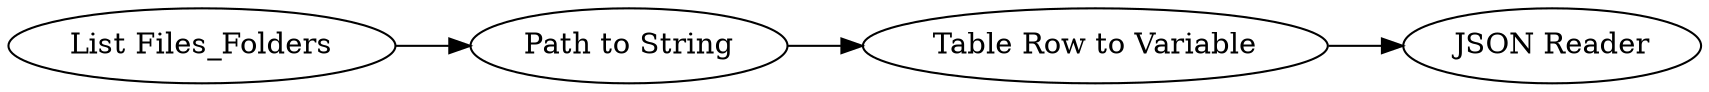 digraph {
	22 -> 24
	24 -> 23
	21 -> 22
	23 [label="JSON Reader"]
	21 [label="List Files_Folders"]
	22 [label="Path to String"]
	24 [label="Table Row to Variable"]
	rankdir=LR
}
